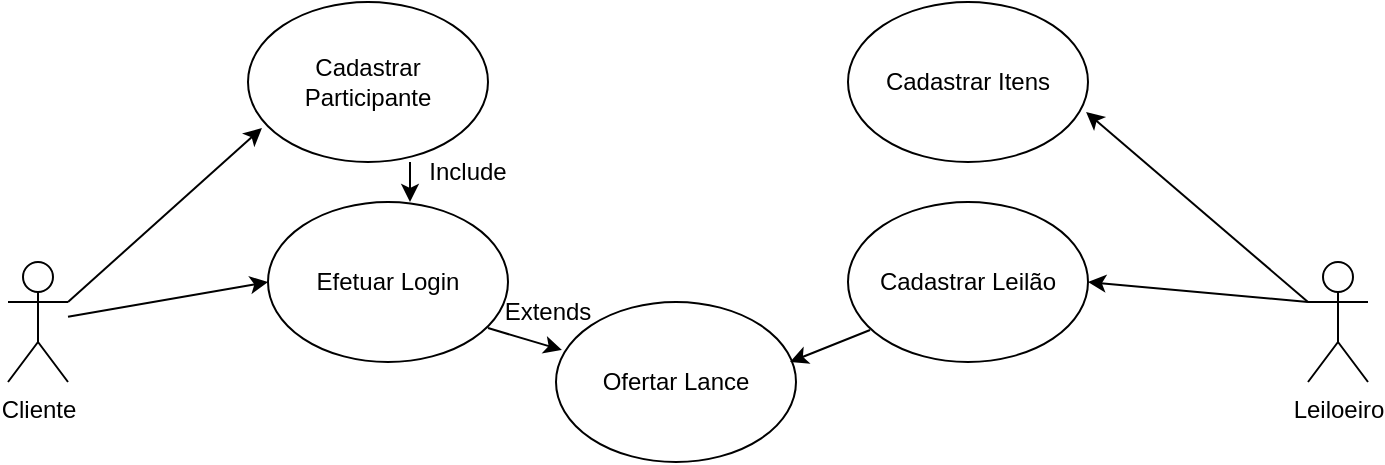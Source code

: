 <mxfile version="21.2.6" type="github">
  <diagram name="Página-1" id="xMqQZsLP8ieh_yZpMVl1">
    <mxGraphModel dx="880" dy="484" grid="1" gridSize="10" guides="1" tooltips="1" connect="1" arrows="1" fold="1" page="1" pageScale="1" pageWidth="827" pageHeight="1169" math="0" shadow="0">
      <root>
        <mxCell id="0" />
        <mxCell id="1" parent="0" />
        <mxCell id="fBph0RA3zfgHHDGqwz30-1" value="Cadastrar Participante" style="ellipse;whiteSpace=wrap;html=1;" parent="1" vertex="1">
          <mxGeometry x="140" y="100" width="120" height="80" as="geometry" />
        </mxCell>
        <mxCell id="fBph0RA3zfgHHDGqwz30-2" value="Efetuar Login" style="ellipse;whiteSpace=wrap;html=1;" parent="1" vertex="1">
          <mxGeometry x="150" y="200" width="120" height="80" as="geometry" />
        </mxCell>
        <mxCell id="fBph0RA3zfgHHDGqwz30-3" value="Ofertar Lance" style="ellipse;whiteSpace=wrap;html=1;" parent="1" vertex="1">
          <mxGeometry x="294" y="250" width="120" height="80" as="geometry" />
        </mxCell>
        <mxCell id="fBph0RA3zfgHHDGqwz30-4" value="Cliente" style="shape=umlActor;verticalLabelPosition=bottom;verticalAlign=top;html=1;outlineConnect=0;" parent="1" vertex="1">
          <mxGeometry x="20" y="230" width="30" height="60" as="geometry" />
        </mxCell>
        <mxCell id="fBph0RA3zfgHHDGqwz30-5" value="Cadastrar Itens" style="ellipse;whiteSpace=wrap;html=1;" parent="1" vertex="1">
          <mxGeometry x="440" y="100" width="120" height="80" as="geometry" />
        </mxCell>
        <mxCell id="fBph0RA3zfgHHDGqwz30-6" value="Cadastrar Leilão" style="ellipse;whiteSpace=wrap;html=1;" parent="1" vertex="1">
          <mxGeometry x="440" y="200" width="120" height="80" as="geometry" />
        </mxCell>
        <mxCell id="fBph0RA3zfgHHDGqwz30-7" value="Leiloeiro" style="shape=umlActor;verticalLabelPosition=bottom;verticalAlign=top;html=1;outlineConnect=0;" parent="1" vertex="1">
          <mxGeometry x="670" y="230" width="30" height="60" as="geometry" />
        </mxCell>
        <mxCell id="fBph0RA3zfgHHDGqwz30-8" value="" style="endArrow=classic;html=1;rounded=0;exitX=1;exitY=0.333;exitDx=0;exitDy=0;exitPerimeter=0;entryX=0.058;entryY=0.788;entryDx=0;entryDy=0;entryPerimeter=0;" parent="1" source="fBph0RA3zfgHHDGqwz30-4" target="fBph0RA3zfgHHDGqwz30-1" edge="1">
          <mxGeometry width="50" height="50" relative="1" as="geometry">
            <mxPoint x="390" y="270" as="sourcePoint" />
            <mxPoint x="440" y="220" as="targetPoint" />
          </mxGeometry>
        </mxCell>
        <mxCell id="fBph0RA3zfgHHDGqwz30-9" value="" style="endArrow=classic;html=1;rounded=0;entryX=0;entryY=0.5;entryDx=0;entryDy=0;" parent="1" source="fBph0RA3zfgHHDGqwz30-4" target="fBph0RA3zfgHHDGqwz30-2" edge="1">
          <mxGeometry width="50" height="50" relative="1" as="geometry">
            <mxPoint x="390" y="270" as="sourcePoint" />
            <mxPoint x="440" y="220" as="targetPoint" />
          </mxGeometry>
        </mxCell>
        <mxCell id="fBph0RA3zfgHHDGqwz30-10" value="" style="endArrow=classic;html=1;rounded=0;exitX=0;exitY=0.333;exitDx=0;exitDy=0;exitPerimeter=0;entryX=1;entryY=0.5;entryDx=0;entryDy=0;" parent="1" source="fBph0RA3zfgHHDGqwz30-7" target="fBph0RA3zfgHHDGqwz30-6" edge="1">
          <mxGeometry width="50" height="50" relative="1" as="geometry">
            <mxPoint x="390" y="270" as="sourcePoint" />
            <mxPoint x="440" y="220" as="targetPoint" />
          </mxGeometry>
        </mxCell>
        <mxCell id="fBph0RA3zfgHHDGqwz30-11" value="" style="endArrow=classic;html=1;rounded=0;exitX=0;exitY=0.333;exitDx=0;exitDy=0;exitPerimeter=0;entryX=0.992;entryY=0.688;entryDx=0;entryDy=0;entryPerimeter=0;" parent="1" source="fBph0RA3zfgHHDGqwz30-7" target="fBph0RA3zfgHHDGqwz30-5" edge="1">
          <mxGeometry width="50" height="50" relative="1" as="geometry">
            <mxPoint x="390" y="270" as="sourcePoint" />
            <mxPoint x="440" y="220" as="targetPoint" />
          </mxGeometry>
        </mxCell>
        <mxCell id="fBph0RA3zfgHHDGqwz30-12" value="" style="endArrow=classic;html=1;rounded=0;exitX=0.95;exitY=0.788;exitDx=0;exitDy=0;exitPerimeter=0;entryX=0.058;entryY=0.3;entryDx=0;entryDy=0;entryPerimeter=0;" parent="1" edge="1">
          <mxGeometry width="50" height="50" relative="1" as="geometry">
            <mxPoint x="260" y="263.04" as="sourcePoint" />
            <mxPoint x="296.96" y="274" as="targetPoint" />
          </mxGeometry>
        </mxCell>
        <mxCell id="fBph0RA3zfgHHDGqwz30-13" value="" style="endArrow=classic;html=1;rounded=0;exitX=0.675;exitY=1;exitDx=0;exitDy=0;exitPerimeter=0;" parent="1" source="fBph0RA3zfgHHDGqwz30-1" edge="1">
          <mxGeometry width="50" height="50" relative="1" as="geometry">
            <mxPoint x="390" y="270" as="sourcePoint" />
            <mxPoint x="221" y="200" as="targetPoint" />
          </mxGeometry>
        </mxCell>
        <mxCell id="yhqwkrk6_rPRlSjjWlfd-1" value="" style="endArrow=classic;html=1;rounded=0;exitX=0.092;exitY=0.8;exitDx=0;exitDy=0;exitPerimeter=0;entryX=0.975;entryY=0.375;entryDx=0;entryDy=0;entryPerimeter=0;" edge="1" parent="1" source="fBph0RA3zfgHHDGqwz30-6" target="fBph0RA3zfgHHDGqwz30-3">
          <mxGeometry width="50" height="50" relative="1" as="geometry">
            <mxPoint x="390" y="280" as="sourcePoint" />
            <mxPoint x="440" y="230" as="targetPoint" />
          </mxGeometry>
        </mxCell>
        <mxCell id="yhqwkrk6_rPRlSjjWlfd-2" value="Include" style="text;html=1;strokeColor=none;fillColor=none;align=center;verticalAlign=middle;whiteSpace=wrap;rounded=0;" vertex="1" parent="1">
          <mxGeometry x="220" y="170" width="60" height="30" as="geometry" />
        </mxCell>
        <mxCell id="yhqwkrk6_rPRlSjjWlfd-3" value="Extends" style="text;html=1;strokeColor=none;fillColor=none;align=center;verticalAlign=middle;whiteSpace=wrap;rounded=0;" vertex="1" parent="1">
          <mxGeometry x="260" y="240" width="60" height="30" as="geometry" />
        </mxCell>
      </root>
    </mxGraphModel>
  </diagram>
</mxfile>
